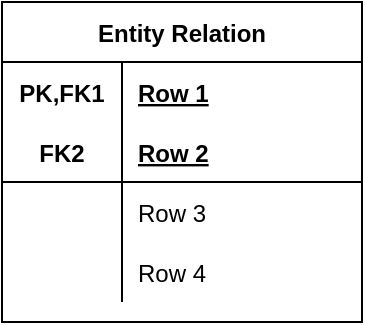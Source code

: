 <mxfile version="14.8.5" type="github" pages="2">
  <diagram id="uH9IVmC-AdR6jcSws4-2" name="ER Diagram">
    <mxGraphModel dx="595" dy="333" grid="1" gridSize="10" guides="1" tooltips="1" connect="1" arrows="1" fold="1" page="1" pageScale="1" pageWidth="850" pageHeight="1100" math="0" shadow="0">
      <root>
        <mxCell id="0" />
        <mxCell id="1" parent="0" />
        <mxCell id="YN1rf1I2Gk655mvVFCjl-4" value="Entity Relation" style="shape=table;startSize=30;container=1;collapsible=1;childLayout=tableLayout;fixedRows=1;rowLines=0;fontStyle=1;align=center;resizeLast=1;" parent="1" vertex="1">
          <mxGeometry x="330" y="180" width="180" height="160" as="geometry" />
        </mxCell>
        <mxCell id="YN1rf1I2Gk655mvVFCjl-5" value="" style="shape=partialRectangle;collapsible=0;dropTarget=0;pointerEvents=0;fillColor=none;top=0;left=0;bottom=0;right=0;points=[[0,0.5],[1,0.5]];portConstraint=eastwest;" parent="YN1rf1I2Gk655mvVFCjl-4" vertex="1">
          <mxGeometry y="30" width="180" height="30" as="geometry" />
        </mxCell>
        <mxCell id="YN1rf1I2Gk655mvVFCjl-6" value="PK,FK1" style="shape=partialRectangle;connectable=0;fillColor=none;top=0;left=0;bottom=0;right=0;fontStyle=1;overflow=hidden;" parent="YN1rf1I2Gk655mvVFCjl-5" vertex="1">
          <mxGeometry width="60" height="30" as="geometry" />
        </mxCell>
        <mxCell id="YN1rf1I2Gk655mvVFCjl-7" value="Row 1" style="shape=partialRectangle;connectable=0;fillColor=none;top=0;left=0;bottom=0;right=0;align=left;spacingLeft=6;fontStyle=5;overflow=hidden;" parent="YN1rf1I2Gk655mvVFCjl-5" vertex="1">
          <mxGeometry x="60" width="120" height="30" as="geometry" />
        </mxCell>
        <mxCell id="YN1rf1I2Gk655mvVFCjl-8" value="" style="shape=partialRectangle;collapsible=0;dropTarget=0;pointerEvents=0;fillColor=none;top=0;left=0;bottom=1;right=0;points=[[0,0.5],[1,0.5]];portConstraint=eastwest;" parent="YN1rf1I2Gk655mvVFCjl-4" vertex="1">
          <mxGeometry y="60" width="180" height="30" as="geometry" />
        </mxCell>
        <mxCell id="YN1rf1I2Gk655mvVFCjl-9" value="FK2" style="shape=partialRectangle;connectable=0;fillColor=none;top=0;left=0;bottom=0;right=0;fontStyle=1;overflow=hidden;" parent="YN1rf1I2Gk655mvVFCjl-8" vertex="1">
          <mxGeometry width="60" height="30" as="geometry" />
        </mxCell>
        <mxCell id="YN1rf1I2Gk655mvVFCjl-10" value="Row 2" style="shape=partialRectangle;connectable=0;fillColor=none;top=0;left=0;bottom=0;right=0;align=left;spacingLeft=6;fontStyle=5;overflow=hidden;" parent="YN1rf1I2Gk655mvVFCjl-8" vertex="1">
          <mxGeometry x="60" width="120" height="30" as="geometry" />
        </mxCell>
        <mxCell id="YN1rf1I2Gk655mvVFCjl-11" value="" style="shape=partialRectangle;collapsible=0;dropTarget=0;pointerEvents=0;fillColor=none;top=0;left=0;bottom=0;right=0;points=[[0,0.5],[1,0.5]];portConstraint=eastwest;" parent="YN1rf1I2Gk655mvVFCjl-4" vertex="1">
          <mxGeometry y="90" width="180" height="30" as="geometry" />
        </mxCell>
        <mxCell id="YN1rf1I2Gk655mvVFCjl-12" value="" style="shape=partialRectangle;connectable=0;fillColor=none;top=0;left=0;bottom=0;right=0;editable=1;overflow=hidden;" parent="YN1rf1I2Gk655mvVFCjl-11" vertex="1">
          <mxGeometry width="60" height="30" as="geometry" />
        </mxCell>
        <mxCell id="YN1rf1I2Gk655mvVFCjl-13" value="Row 3" style="shape=partialRectangle;connectable=0;fillColor=none;top=0;left=0;bottom=0;right=0;align=left;spacingLeft=6;overflow=hidden;" parent="YN1rf1I2Gk655mvVFCjl-11" vertex="1">
          <mxGeometry x="60" width="120" height="30" as="geometry" />
        </mxCell>
        <mxCell id="YN1rf1I2Gk655mvVFCjl-14" value="" style="shape=partialRectangle;collapsible=0;dropTarget=0;pointerEvents=0;fillColor=none;top=0;left=0;bottom=0;right=0;points=[[0,0.5],[1,0.5]];portConstraint=eastwest;" parent="YN1rf1I2Gk655mvVFCjl-4" vertex="1">
          <mxGeometry y="120" width="180" height="30" as="geometry" />
        </mxCell>
        <mxCell id="YN1rf1I2Gk655mvVFCjl-15" value="" style="shape=partialRectangle;connectable=0;fillColor=none;top=0;left=0;bottom=0;right=0;editable=1;overflow=hidden;" parent="YN1rf1I2Gk655mvVFCjl-14" vertex="1">
          <mxGeometry width="60" height="30" as="geometry" />
        </mxCell>
        <mxCell id="YN1rf1I2Gk655mvVFCjl-16" value="Row 4" style="shape=partialRectangle;connectable=0;fillColor=none;top=0;left=0;bottom=0;right=0;align=left;spacingLeft=6;overflow=hidden;" parent="YN1rf1I2Gk655mvVFCjl-14" vertex="1">
          <mxGeometry x="60" width="120" height="30" as="geometry" />
        </mxCell>
      </root>
    </mxGraphModel>
  </diagram>
  <diagram id="JC2XnP_9zN7PsINWRgyq" name="Views and Wishlist">
    <mxGraphModel dx="850" dy="476" grid="1" gridSize="10" guides="1" tooltips="1" connect="1" arrows="1" fold="1" page="1" pageScale="1" pageWidth="850" pageHeight="1100" math="0" shadow="0">
      <root>
        <mxCell id="3YxOe_iXc7texFDQQpAT-0" />
        <mxCell id="3YxOe_iXc7texFDQQpAT-1" parent="3YxOe_iXc7texFDQQpAT-0" />
        <mxCell id="3YxOe_iXc7texFDQQpAT-13" value="" style="group;shadow=1;" parent="3YxOe_iXc7texFDQQpAT-1" vertex="1" connectable="0">
          <mxGeometry x="19" y="90" width="220" height="140" as="geometry" />
        </mxCell>
        <mxCell id="3YxOe_iXc7texFDQQpAT-8" value="" style="rounded=1;whiteSpace=wrap;html=1;" parent="3YxOe_iXc7texFDQQpAT-13" vertex="1">
          <mxGeometry width="220" height="140" as="geometry" />
        </mxCell>
        <mxCell id="3YxOe_iXc7texFDQQpAT-5" value="" style="shape=image;html=1;verticalAlign=top;verticalLabelPosition=bottom;labelBackgroundColor=#ffffff;imageAspect=0;aspect=fixed;image=https://cdn4.iconfinder.com/data/icons/iphone_toolbar_icons/iphone_toolbar_icons/trend.png" parent="3YxOe_iXc7texFDQQpAT-13" vertex="1">
          <mxGeometry x="150" y="55" width="30" height="30" as="geometry" />
        </mxCell>
        <mxCell id="3YxOe_iXc7texFDQQpAT-9" style="edgeStyle=orthogonalEdgeStyle;rounded=0;orthogonalLoop=1;jettySize=auto;html=1;entryX=0;entryY=0.5;entryDx=0;entryDy=0;" parent="3YxOe_iXc7texFDQQpAT-13" source="3YxOe_iXc7texFDQQpAT-6" target="3YxOe_iXc7texFDQQpAT-5" edge="1">
          <mxGeometry relative="1" as="geometry" />
        </mxCell>
        <mxCell id="3YxOe_iXc7texFDQQpAT-6" value="" style="shape=image;html=1;verticalAlign=top;verticalLabelPosition=bottom;labelBackgroundColor=#ffffff;imageAspect=0;aspect=fixed;image=https://cdn2.iconfinder.com/data/icons/officeicons/PNG/48/Users_Group.png" parent="3YxOe_iXc7texFDQQpAT-13" vertex="1">
          <mxGeometry x="30" y="49" width="48" height="48" as="geometry" />
        </mxCell>
        <mxCell id="3YxOe_iXc7texFDQQpAT-10" value="Trending Items" style="dashed=0;html=1;rounded=1;fillColor=#172B4D;strokeColor=#172B4D;fontSize=12;align=center;fontStyle=0;strokeWidth=2;fontColor=#ffffff" parent="3YxOe_iXc7texFDQQpAT-13" vertex="1">
          <mxGeometry x="130" y="10" width="90" height="20" as="geometry" />
        </mxCell>
        <mxCell id="3YxOe_iXc7texFDQQpAT-11" value="&lt;span style=&quot;font-weight: normal&quot;&gt;IF &lt;/span&gt;GUEST" style="dashed=0;html=1;rounded=1;strokeColor=#0057D8;fontSize=12;align=center;fontStyle=1;strokeWidth=2;fontColor=#0057D8" parent="3YxOe_iXc7texFDQQpAT-13" vertex="1">
          <mxGeometry y="10" width="100" height="20" as="geometry" />
        </mxCell>
        <mxCell id="3YxOe_iXc7texFDQQpAT-15" value="Input text" style="text;fontColor=#ffffff;fontSize=16;verticalAlign=middle;strokeColor=none;fillColor=none;" parent="3YxOe_iXc7texFDQQpAT-1" vertex="1">
          <mxGeometry x="17" width="346" height="30" as="geometry" />
        </mxCell>
        <mxCell id="3YxOe_iXc7texFDQQpAT-16" value="" style="dashed=0;shape=line;strokeWidth=2;noLabel=1;strokeColor=#ff0000;" parent="3YxOe_iXc7texFDQQpAT-1" vertex="1">
          <mxGeometry x="17" y="25" width="346" height="10" as="geometry" />
        </mxCell>
        <mxCell id="3YxOe_iXc7texFDQQpAT-17" value="NOT ENOUGH RATINGS" style="text;fontColor=#ff0000;fontSize=14;verticalAlign=middle;strokeColor=none;fillColor=none;" parent="3YxOe_iXc7texFDQQpAT-1" vertex="1">
          <mxGeometry x="17" y="30" width="346" height="25" as="geometry" />
        </mxCell>
        <mxCell id="3YxOe_iXc7texFDQQpAT-18" value="" style="group" parent="3YxOe_iXc7texFDQQpAT-1" vertex="1" connectable="0">
          <mxGeometry x="450" y="80" width="450" height="140" as="geometry" />
        </mxCell>
        <mxCell id="Ts4zqjZwxutd8yIlWnQC-1" value="" style="group" vertex="1" connectable="0" parent="3YxOe_iXc7texFDQQpAT-18">
          <mxGeometry x="-6" y="4" width="370" height="140" as="geometry" />
        </mxCell>
        <mxCell id="3YxOe_iXc7texFDQQpAT-19" value="" style="rounded=1;whiteSpace=wrap;html=1;shadow=1;" parent="Ts4zqjZwxutd8yIlWnQC-1" vertex="1">
          <mxGeometry width="370" height="140" as="geometry" />
        </mxCell>
        <mxCell id="3YxOe_iXc7texFDQQpAT-22" value="" style="shape=image;html=1;verticalAlign=top;verticalLabelPosition=bottom;labelBackgroundColor=#ffffff;imageAspect=0;aspect=fixed;image=https://cdn2.iconfinder.com/data/icons/officeicons/PNG/48/Users_Group.png" parent="Ts4zqjZwxutd8yIlWnQC-1" vertex="1">
          <mxGeometry x="29" y="66" width="48" height="48" as="geometry" />
        </mxCell>
        <mxCell id="3YxOe_iXc7texFDQQpAT-23" value="2 each from most and secondmost&lt;br&gt;viewed subcats" style="dashed=0;html=1;rounded=1;fillColor=#172B4D;strokeColor=#172B4D;fontSize=12;align=center;fontStyle=0;strokeWidth=2;fontColor=#ffffff" parent="Ts4zqjZwxutd8yIlWnQC-1" vertex="1">
          <mxGeometry x="165" y="6" width="205" height="40" as="geometry" />
        </mxCell>
        <mxCell id="3YxOe_iXc7texFDQQpAT-24" value="&lt;span style=&quot;font-weight: normal&quot;&gt;VIEWS IN &amp;gt;2 SUBCATS&lt;/span&gt;" style="dashed=0;html=1;rounded=1;strokeColor=#0057D8;fontSize=12;align=center;fontStyle=1;strokeWidth=2;fontColor=#0057D8" parent="Ts4zqjZwxutd8yIlWnQC-1" vertex="1">
          <mxGeometry y="10" width="150" height="20" as="geometry" />
        </mxCell>
        <mxCell id="3YxOe_iXc7texFDQQpAT-32" value="Most viewed" style="swimlane;shadow=0;sketch=0;fontSize=14;" parent="Ts4zqjZwxutd8yIlWnQC-1" vertex="1">
          <mxGeometry x="97" y="57" width="115" height="66" as="geometry" />
        </mxCell>
        <mxCell id="3YxOe_iXc7texFDQQpAT-34" value="2 products" style="text;html=1;strokeColor=none;fillColor=none;align=center;verticalAlign=middle;whiteSpace=wrap;rounded=0;shadow=0;sketch=0;fontSize=14;" parent="3YxOe_iXc7texFDQQpAT-32" vertex="1">
          <mxGeometry x="26" y="33" width="52" height="20" as="geometry" />
        </mxCell>
        <mxCell id="3YxOe_iXc7texFDQQpAT-36" value="2nd Most viewed" style="swimlane;shadow=0;sketch=0;fontSize=14;" parent="Ts4zqjZwxutd8yIlWnQC-1" vertex="1">
          <mxGeometry x="230" y="57" width="125" height="66" as="geometry" />
        </mxCell>
        <mxCell id="3YxOe_iXc7texFDQQpAT-37" value="2 products" style="text;html=1;strokeColor=none;fillColor=none;align=center;verticalAlign=middle;whiteSpace=wrap;rounded=0;shadow=0;sketch=0;fontSize=14;" parent="3YxOe_iXc7texFDQQpAT-36" vertex="1">
          <mxGeometry x="26" y="33" width="52" height="20" as="geometry" />
        </mxCell>
        <mxCell id="Ts4zqjZwxutd8yIlWnQC-4" value="" style="group" vertex="1" connectable="0" parent="3YxOe_iXc7texFDQQpAT-18">
          <mxGeometry x="-10" y="250" width="370" height="140" as="geometry" />
        </mxCell>
        <mxCell id="Ts4zqjZwxutd8yIlWnQC-5" value="" style="rounded=1;whiteSpace=wrap;html=1;shadow=1;" vertex="1" parent="Ts4zqjZwxutd8yIlWnQC-4">
          <mxGeometry width="370" height="140" as="geometry" />
        </mxCell>
        <mxCell id="Ts4zqjZwxutd8yIlWnQC-6" value="" style="shape=image;html=1;verticalAlign=top;verticalLabelPosition=bottom;labelBackgroundColor=#ffffff;imageAspect=0;aspect=fixed;image=https://cdn2.iconfinder.com/data/icons/officeicons/PNG/48/Users_Group.png" vertex="1" parent="Ts4zqjZwxutd8yIlWnQC-4">
          <mxGeometry x="29" y="66" width="48" height="48" as="geometry" />
        </mxCell>
        <mxCell id="Ts4zqjZwxutd8yIlWnQC-7" value="2 random products from&amp;nbsp;subcats &lt;br&gt;and 2 from most viewed subcats" style="dashed=0;html=1;rounded=1;fillColor=#172B4D;strokeColor=#172B4D;fontSize=12;align=center;fontStyle=0;strokeWidth=2;fontColor=#ffffff" vertex="1" parent="Ts4zqjZwxutd8yIlWnQC-4">
          <mxGeometry x="165" y="6" width="205" height="40" as="geometry" />
        </mxCell>
        <mxCell id="Ts4zqjZwxutd8yIlWnQC-8" value="&lt;span style=&quot;font-weight: normal&quot;&gt;ONE SUBCAT WISHLIST&lt;/span&gt;" style="dashed=0;html=1;rounded=1;strokeColor=#0057D8;fontSize=12;align=center;fontStyle=1;strokeWidth=2;fontColor=#0057D8" vertex="1" parent="Ts4zqjZwxutd8yIlWnQC-4">
          <mxGeometry y="10" width="150" height="20" as="geometry" />
        </mxCell>
        <mxCell id="Ts4zqjZwxutd8yIlWnQC-9" value="From wishlist" style="swimlane;shadow=0;sketch=0;fontSize=14;" vertex="1" parent="Ts4zqjZwxutd8yIlWnQC-4">
          <mxGeometry x="97" y="57" width="115" height="66" as="geometry" />
        </mxCell>
        <mxCell id="Ts4zqjZwxutd8yIlWnQC-10" value="2 products" style="text;html=1;strokeColor=none;fillColor=none;align=center;verticalAlign=middle;whiteSpace=wrap;rounded=0;shadow=0;sketch=0;fontSize=14;" vertex="1" parent="Ts4zqjZwxutd8yIlWnQC-9">
          <mxGeometry x="26" y="33" width="52" height="20" as="geometry" />
        </mxCell>
        <mxCell id="Ts4zqjZwxutd8yIlWnQC-11" value="1 &amp; 2 Most viewed" style="swimlane;shadow=0;sketch=0;fontSize=14;" vertex="1" parent="Ts4zqjZwxutd8yIlWnQC-4">
          <mxGeometry x="230" y="57" width="125" height="66" as="geometry" />
        </mxCell>
        <mxCell id="Ts4zqjZwxutd8yIlWnQC-12" value="2 products" style="text;html=1;strokeColor=none;fillColor=none;align=center;verticalAlign=middle;whiteSpace=wrap;rounded=0;shadow=0;sketch=0;fontSize=14;" vertex="1" parent="Ts4zqjZwxutd8yIlWnQC-11">
          <mxGeometry x="26" y="33" width="52" height="20" as="geometry" />
        </mxCell>
        <mxCell id="3YxOe_iXc7texFDQQpAT-26" value="" style="html=1;shadow=0;dashed=0;align=center;verticalAlign=middle;shape=mxgraph.arrows2.sharpArrow;dy1=0.67;dx1=18;dx2=18;notch=0;fontSize=14;sketch=0;gradientDirection=north;gradientColor=#00FF00;" parent="3YxOe_iXc7texFDQQpAT-1" vertex="1">
          <mxGeometry x="273" y="130" width="100" height="60" as="geometry" />
        </mxCell>
        <mxCell id="3YxOe_iXc7texFDQQpAT-28" value="&lt;font style=&quot;font-size: 16px&quot;&gt;2. Starts viewing products&lt;/font&gt;" style="text;html=1;align=center;verticalAlign=middle;resizable=0;points=[];autosize=1;strokeColor=none;fontSize=14;" parent="3YxOe_iXc7texFDQQpAT-1" vertex="1">
          <mxGeometry x="233" y="210" width="200" height="20" as="geometry" />
        </mxCell>
        <mxCell id="3YxOe_iXc7texFDQQpAT-29" value="&lt;font style=&quot;background-color: rgb(255 , 255 , 255) ; font-size: 17px&quot; color=&quot;#009900&quot;&gt;1. Logs in&lt;/font&gt;" style="text;html=1;align=center;verticalAlign=middle;resizable=0;points=[];autosize=1;strokeColor=none;fontSize=14;" parent="3YxOe_iXc7texFDQQpAT-1" vertex="1">
          <mxGeometry x="278" y="100" width="90" height="20" as="geometry" />
        </mxCell>
        <mxCell id="Ts4zqjZwxutd8yIlWnQC-2" value="" style="html=1;shadow=0;dashed=0;align=center;verticalAlign=middle;shape=mxgraph.arrows2.sharpArrow;dy1=0.67;dx1=18;dx2=18;notch=0;fontSize=14;sketch=0;gradientDirection=north;gradientColor=#00FF00;direction=south;" vertex="1" parent="3YxOe_iXc7texFDQQpAT-1">
          <mxGeometry x="600" y="240" width="60" height="80" as="geometry" />
        </mxCell>
        <mxCell id="Ts4zqjZwxutd8yIlWnQC-3" value="&lt;font style=&quot;font-size: 16px&quot;&gt;3. Adds one item &lt;br&gt;to wishlist&lt;/font&gt;" style="text;html=1;align=center;verticalAlign=middle;resizable=0;points=[];autosize=1;strokeColor=none;fontSize=14;" vertex="1" parent="3YxOe_iXc7texFDQQpAT-1">
          <mxGeometry x="470" y="250" width="130" height="40" as="geometry" />
        </mxCell>
        <mxCell id="Ts4zqjZwxutd8yIlWnQC-14" value="" style="html=1;shadow=0;dashed=0;align=center;verticalAlign=middle;shape=mxgraph.arrows2.sharpArrow;dy1=0.67;dx1=18;dx2=18;notch=0;fontSize=14;sketch=0;gradientDirection=north;gradientColor=#00FF00;flipH=1;rotation=-45;" vertex="1" parent="3YxOe_iXc7texFDQQpAT-1">
          <mxGeometry x="320" y="380" width="100" height="60" as="geometry" />
        </mxCell>
        <mxCell id="Ts4zqjZwxutd8yIlWnQC-15" value="&lt;font style=&quot;font-size: 16px&quot;&gt;4. Adds one more item&lt;br&gt;to wishlist&lt;br&gt;&lt;/font&gt;" style="text;html=1;align=center;verticalAlign=middle;resizable=0;points=[];autosize=1;strokeColor=none;fontSize=14;" vertex="1" parent="3YxOe_iXc7texFDQQpAT-1">
          <mxGeometry x="248" y="330" width="180" height="40" as="geometry" />
        </mxCell>
        <mxCell id="Ts4zqjZwxutd8yIlWnQC-16" value="" style="group" vertex="1" connectable="0" parent="3YxOe_iXc7texFDQQpAT-1">
          <mxGeometry x="30" y="470" width="370" height="140" as="geometry" />
        </mxCell>
        <mxCell id="Ts4zqjZwxutd8yIlWnQC-17" value="" style="rounded=1;whiteSpace=wrap;html=1;shadow=1;" vertex="1" parent="Ts4zqjZwxutd8yIlWnQC-16">
          <mxGeometry width="370" height="140" as="geometry" />
        </mxCell>
        <mxCell id="Ts4zqjZwxutd8yIlWnQC-30" value="" style="group" vertex="1" connectable="0" parent="Ts4zqjZwxutd8yIlWnQC-16">
          <mxGeometry y="6" width="370" height="117" as="geometry" />
        </mxCell>
        <mxCell id="Ts4zqjZwxutd8yIlWnQC-18" value="" style="shape=image;html=1;verticalAlign=top;verticalLabelPosition=bottom;labelBackgroundColor=#ffffff;imageAspect=0;aspect=fixed;image=https://cdn2.iconfinder.com/data/icons/officeicons/PNG/48/Users_Group.png" vertex="1" parent="Ts4zqjZwxutd8yIlWnQC-30">
          <mxGeometry x="29" y="60" width="48" height="48" as="geometry" />
        </mxCell>
        <mxCell id="Ts4zqjZwxutd8yIlWnQC-19" value="1-1 from each wishlist subcats &lt;br&gt;and 2 from most viewed subcats" style="dashed=0;html=1;rounded=1;fillColor=#172B4D;strokeColor=#172B4D;fontSize=12;align=center;fontStyle=0;strokeWidth=2;fontColor=#ffffff" vertex="1" parent="Ts4zqjZwxutd8yIlWnQC-30">
          <mxGeometry x="165" width="205" height="40" as="geometry" />
        </mxCell>
        <mxCell id="Ts4zqjZwxutd8yIlWnQC-20" value="&lt;span style=&quot;font-weight: normal&quot;&gt;TWO SUBCAT WISHLIST&lt;/span&gt;" style="dashed=0;html=1;rounded=1;strokeColor=#0057D8;fontSize=12;align=center;fontStyle=1;strokeWidth=2;fontColor=#0057D8" vertex="1" parent="Ts4zqjZwxutd8yIlWnQC-30">
          <mxGeometry y="4" width="150" height="20" as="geometry" />
        </mxCell>
        <mxCell id="Ts4zqjZwxutd8yIlWnQC-21" value="From wishlist" style="swimlane;shadow=0;sketch=0;fontSize=14;" vertex="1" parent="Ts4zqjZwxutd8yIlWnQC-30">
          <mxGeometry x="97" y="51" width="115" height="66" as="geometry" />
        </mxCell>
        <mxCell id="Ts4zqjZwxutd8yIlWnQC-22" value="1 product" style="text;html=1;strokeColor=none;fillColor=none;align=center;verticalAlign=middle;whiteSpace=wrap;rounded=0;shadow=0;sketch=0;fontSize=14;" vertex="1" parent="Ts4zqjZwxutd8yIlWnQC-21">
          <mxGeometry y="33" width="52" height="20" as="geometry" />
        </mxCell>
        <mxCell id="Ts4zqjZwxutd8yIlWnQC-26" value="1 product" style="text;html=1;strokeColor=none;fillColor=none;align=center;verticalAlign=middle;whiteSpace=wrap;rounded=0;shadow=0;sketch=0;fontSize=14;" vertex="1" parent="Ts4zqjZwxutd8yIlWnQC-21">
          <mxGeometry x="57" y="33" width="52" height="20" as="geometry" />
        </mxCell>
        <mxCell id="Ts4zqjZwxutd8yIlWnQC-27" value="-" style="text;html=1;align=center;verticalAlign=middle;resizable=0;points=[];autosize=1;strokeColor=none;" vertex="1" parent="Ts4zqjZwxutd8yIlWnQC-21">
          <mxGeometry x="47.5" y="23" width="20" height="20" as="geometry" />
        </mxCell>
        <mxCell id="Ts4zqjZwxutd8yIlWnQC-23" value="1 &amp; 2 Most viewed" style="swimlane;shadow=0;sketch=0;fontSize=14;" vertex="1" parent="Ts4zqjZwxutd8yIlWnQC-30">
          <mxGeometry x="230" y="51" width="125" height="66" as="geometry" />
        </mxCell>
        <mxCell id="Ts4zqjZwxutd8yIlWnQC-24" value="2 products" style="text;html=1;strokeColor=none;fillColor=none;align=center;verticalAlign=middle;whiteSpace=wrap;rounded=0;shadow=0;sketch=0;fontSize=14;" vertex="1" parent="Ts4zqjZwxutd8yIlWnQC-23">
          <mxGeometry x="26" y="33" width="52" height="20" as="geometry" />
        </mxCell>
        <mxCell id="Ts4zqjZwxutd8yIlWnQC-28" value="" style="html=1;shadow=0;dashed=0;align=center;verticalAlign=middle;shape=mxgraph.arrows2.sharpArrow;dy1=0.67;dx1=18;dx2=18;notch=0;fontSize=14;sketch=0;gradientDirection=north;gradientColor=#00FF00;flipH=0;rotation=35;flipV=0;" vertex="1" parent="3YxOe_iXc7texFDQQpAT-1">
          <mxGeometry x="433" y="510" width="100" height="60" as="geometry" />
        </mxCell>
        <mxCell id="Ts4zqjZwxutd8yIlWnQC-29" value="&lt;font style=&quot;font-size: 16px&quot;&gt;5. Adds more item&lt;br&gt;to wishlist&lt;br&gt;&lt;/font&gt;" style="text;html=1;align=center;verticalAlign=middle;resizable=0;points=[];autosize=1;strokeColor=none;fontSize=14;" vertex="1" parent="3YxOe_iXc7texFDQQpAT-1">
          <mxGeometry x="530" y="480" width="140" height="40" as="geometry" />
        </mxCell>
        <mxCell id="Ts4zqjZwxutd8yIlWnQC-41" value="" style="group" vertex="1" connectable="0" parent="3YxOe_iXc7texFDQQpAT-1">
          <mxGeometry x="460" y="600" width="370" height="140" as="geometry" />
        </mxCell>
        <mxCell id="Ts4zqjZwxutd8yIlWnQC-42" value="" style="rounded=1;whiteSpace=wrap;html=1;shadow=1;" vertex="1" parent="Ts4zqjZwxutd8yIlWnQC-41">
          <mxGeometry width="370" height="140" as="geometry" />
        </mxCell>
        <mxCell id="Ts4zqjZwxutd8yIlWnQC-43" value="" style="group" vertex="1" connectable="0" parent="Ts4zqjZwxutd8yIlWnQC-41">
          <mxGeometry y="6" width="370" height="117" as="geometry" />
        </mxCell>
        <mxCell id="Ts4zqjZwxutd8yIlWnQC-44" value="" style="shape=image;html=1;verticalAlign=top;verticalLabelPosition=bottom;labelBackgroundColor=#ffffff;imageAspect=0;aspect=fixed;image=https://cdn2.iconfinder.com/data/icons/officeicons/PNG/48/Users_Group.png" vertex="1" parent="Ts4zqjZwxutd8yIlWnQC-43">
          <mxGeometry x="29" y="60" width="48" height="48" as="geometry" />
        </mxCell>
        <mxCell id="Ts4zqjZwxutd8yIlWnQC-45" value="1-1 from 2 random wishlist subcats &lt;br&gt;and 2 from most viewed subcats" style="dashed=0;html=1;rounded=1;fillColor=#172B4D;strokeColor=#172B4D;fontSize=12;align=center;fontStyle=0;strokeWidth=2;fontColor=#ffffff" vertex="1" parent="Ts4zqjZwxutd8yIlWnQC-43">
          <mxGeometry x="165" width="205" height="40" as="geometry" />
        </mxCell>
        <mxCell id="Ts4zqjZwxutd8yIlWnQC-46" value="&lt;span style=&quot;font-weight: normal&quot;&gt;MORE SUBCAT WISHLIST&lt;/span&gt;" style="dashed=0;html=1;rounded=1;strokeColor=#0057D8;fontSize=12;align=center;fontStyle=1;strokeWidth=2;fontColor=#0057D8" vertex="1" parent="Ts4zqjZwxutd8yIlWnQC-43">
          <mxGeometry y="4" width="160" height="20" as="geometry" />
        </mxCell>
        <mxCell id="Ts4zqjZwxutd8yIlWnQC-47" value="From wishlist" style="swimlane;shadow=0;sketch=0;fontSize=14;" vertex="1" parent="Ts4zqjZwxutd8yIlWnQC-43">
          <mxGeometry x="97" y="51" width="115" height="66" as="geometry" />
        </mxCell>
        <mxCell id="Ts4zqjZwxutd8yIlWnQC-48" value="1 product" style="text;html=1;strokeColor=none;fillColor=none;align=center;verticalAlign=middle;whiteSpace=wrap;rounded=0;shadow=0;sketch=0;fontSize=14;" vertex="1" parent="Ts4zqjZwxutd8yIlWnQC-47">
          <mxGeometry y="33" width="52" height="20" as="geometry" />
        </mxCell>
        <mxCell id="Ts4zqjZwxutd8yIlWnQC-49" value="1 product" style="text;html=1;strokeColor=none;fillColor=none;align=center;verticalAlign=middle;whiteSpace=wrap;rounded=0;shadow=0;sketch=0;fontSize=14;" vertex="1" parent="Ts4zqjZwxutd8yIlWnQC-47">
          <mxGeometry x="57" y="33" width="52" height="20" as="geometry" />
        </mxCell>
        <mxCell id="Ts4zqjZwxutd8yIlWnQC-50" value="-" style="text;html=1;align=center;verticalAlign=middle;resizable=0;points=[];autosize=1;strokeColor=none;" vertex="1" parent="Ts4zqjZwxutd8yIlWnQC-47">
          <mxGeometry x="47.5" y="23" width="20" height="20" as="geometry" />
        </mxCell>
        <mxCell id="Ts4zqjZwxutd8yIlWnQC-51" value="1 &amp; 2 Most viewed" style="swimlane;shadow=0;sketch=0;fontSize=14;" vertex="1" parent="Ts4zqjZwxutd8yIlWnQC-43">
          <mxGeometry x="230" y="51" width="125" height="66" as="geometry" />
        </mxCell>
        <mxCell id="Ts4zqjZwxutd8yIlWnQC-52" value="2 products" style="text;html=1;strokeColor=none;fillColor=none;align=center;verticalAlign=middle;whiteSpace=wrap;rounded=0;shadow=0;sketch=0;fontSize=14;" vertex="1" parent="Ts4zqjZwxutd8yIlWnQC-51">
          <mxGeometry x="26" y="33" width="52" height="20" as="geometry" />
        </mxCell>
        <mxCell id="Ts4zqjZwxutd8yIlWnQC-55" value="" style="html=1;shadow=0;dashed=0;align=center;verticalAlign=middle;shape=mxgraph.arrows2.sharpArrow;dy1=0.67;dx1=18;dx2=18;notch=0;fontSize=14;sketch=0;gradientDirection=north;gradientColor=#00FF00;flipH=0;rotation=90;flipV=0;" vertex="1" parent="3YxOe_iXc7texFDQQpAT-1">
          <mxGeometry x="590" y="790" width="110" height="60" as="geometry" />
        </mxCell>
        <mxCell id="Ts4zqjZwxutd8yIlWnQC-56" value="&lt;font style=&quot;font-size: 16px&quot;&gt;6. Rates &lt;br&gt;enough products&lt;br&gt;&lt;/font&gt;" style="text;html=1;align=center;verticalAlign=middle;resizable=0;points=[];autosize=1;strokeColor=none;fontSize=14;" vertex="1" parent="3YxOe_iXc7texFDQQpAT-1">
          <mxGeometry x="675" y="780" width="130" height="40" as="geometry" />
        </mxCell>
        <mxCell id="Ts4zqjZwxutd8yIlWnQC-59" value="KMEANS &lt;br&gt;CLUSTERING BASED RECOMMENDATION" style="text;html=1;align=center;verticalAlign=middle;resizable=0;points=[];autosize=1;strokeColor=none;fontSize=14;" vertex="1" parent="3YxOe_iXc7texFDQQpAT-1">
          <mxGeometry x="505" y="890" width="300" height="40" as="geometry" />
        </mxCell>
      </root>
    </mxGraphModel>
  </diagram>
</mxfile>
